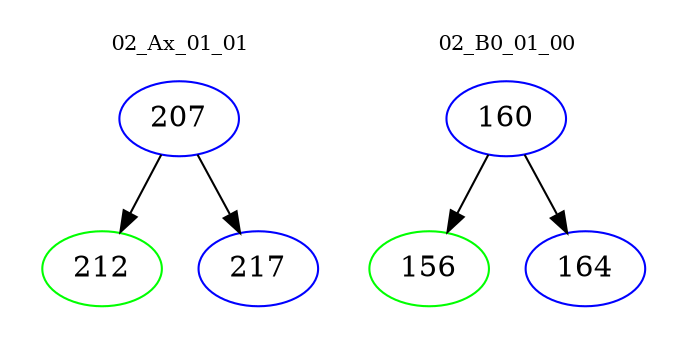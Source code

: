 digraph{
subgraph cluster_0 {
color = white
label = "02_Ax_01_01";
fontsize=10;
T0_207 [label="207", color="blue"]
T0_207 -> T0_212 [color="black"]
T0_212 [label="212", color="green"]
T0_207 -> T0_217 [color="black"]
T0_217 [label="217", color="blue"]
}
subgraph cluster_1 {
color = white
label = "02_B0_01_00";
fontsize=10;
T1_160 [label="160", color="blue"]
T1_160 -> T1_156 [color="black"]
T1_156 [label="156", color="green"]
T1_160 -> T1_164 [color="black"]
T1_164 [label="164", color="blue"]
}
}
